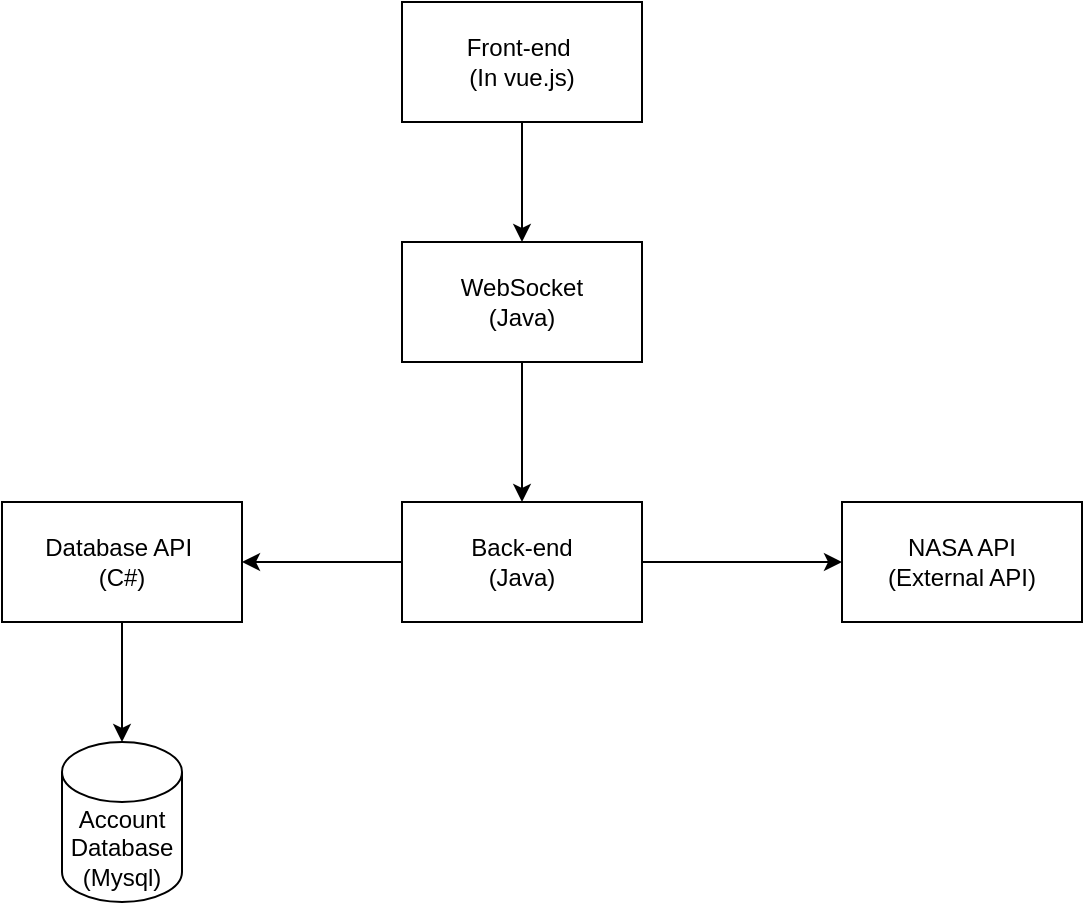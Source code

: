 <mxfile version="15.4.0" type="device"><diagram name="Pagina-1" id="9CgK7xZC-FxVYcCrWX-H"><mxGraphModel dx="1086" dy="806" grid="1" gridSize="10" guides="1" tooltips="1" connect="1" arrows="1" fold="1" page="1" pageScale="1" pageWidth="827" pageHeight="1169" math="0" shadow="0"><root><mxCell id="0"/><mxCell id="1" parent="0"/><mxCell id="YZ_fa3Fht2CsqT5VVIwF-4" style="edgeStyle=orthogonalEdgeStyle;rounded=0;orthogonalLoop=1;jettySize=auto;html=1;exitX=0.5;exitY=1;exitDx=0;exitDy=0;entryX=0.5;entryY=0;entryDx=0;entryDy=0;" parent="1" source="YZ_fa3Fht2CsqT5VVIwF-1" target="YZ_fa3Fht2CsqT5VVIwF-2" edge="1"><mxGeometry relative="1" as="geometry"/></mxCell><mxCell id="YZ_fa3Fht2CsqT5VVIwF-1" value="Front-end&amp;nbsp;&lt;br&gt;(In vue.js)" style="rounded=0;whiteSpace=wrap;html=1;" parent="1" vertex="1"><mxGeometry x="330" y="220" width="120" height="60" as="geometry"/></mxCell><mxCell id="YZ_fa3Fht2CsqT5VVIwF-6" style="edgeStyle=orthogonalEdgeStyle;rounded=0;orthogonalLoop=1;jettySize=auto;html=1;entryX=0.5;entryY=0;entryDx=0;entryDy=0;" parent="1" source="YZ_fa3Fht2CsqT5VVIwF-2" target="YZ_fa3Fht2CsqT5VVIwF-5" edge="1"><mxGeometry relative="1" as="geometry"/></mxCell><mxCell id="YZ_fa3Fht2CsqT5VVIwF-2" value="WebSocket&lt;br&gt;(Java)" style="rounded=0;whiteSpace=wrap;html=1;" parent="1" vertex="1"><mxGeometry x="330" y="340" width="120" height="60" as="geometry"/></mxCell><mxCell id="YZ_fa3Fht2CsqT5VVIwF-10" style="edgeStyle=orthogonalEdgeStyle;rounded=0;orthogonalLoop=1;jettySize=auto;html=1;" parent="1" source="YZ_fa3Fht2CsqT5VVIwF-5" target="YZ_fa3Fht2CsqT5VVIwF-9" edge="1"><mxGeometry relative="1" as="geometry"/></mxCell><mxCell id="YZ_fa3Fht2CsqT5VVIwF-11" style="edgeStyle=orthogonalEdgeStyle;rounded=0;orthogonalLoop=1;jettySize=auto;html=1;" parent="1" source="YZ_fa3Fht2CsqT5VVIwF-5" target="YZ_fa3Fht2CsqT5VVIwF-7" edge="1"><mxGeometry relative="1" as="geometry"/></mxCell><mxCell id="YZ_fa3Fht2CsqT5VVIwF-5" value="Back-end&lt;br&gt;(Java)" style="rounded=0;whiteSpace=wrap;html=1;" parent="1" vertex="1"><mxGeometry x="330" y="470" width="120" height="60" as="geometry"/></mxCell><mxCell id="YZ_fa3Fht2CsqT5VVIwF-12" style="edgeStyle=orthogonalEdgeStyle;rounded=0;orthogonalLoop=1;jettySize=auto;html=1;" parent="1" source="YZ_fa3Fht2CsqT5VVIwF-7" target="YZ_fa3Fht2CsqT5VVIwF-8" edge="1"><mxGeometry relative="1" as="geometry"/></mxCell><mxCell id="YZ_fa3Fht2CsqT5VVIwF-7" value="Database API&amp;nbsp;&lt;br&gt;(C#)" style="rounded=0;whiteSpace=wrap;html=1;" parent="1" vertex="1"><mxGeometry x="130" y="470" width="120" height="60" as="geometry"/></mxCell><mxCell id="YZ_fa3Fht2CsqT5VVIwF-8" value="Account Database (Mysql)" style="shape=cylinder3;whiteSpace=wrap;html=1;boundedLbl=1;backgroundOutline=1;size=15;" parent="1" vertex="1"><mxGeometry x="160" y="590" width="60" height="80" as="geometry"/></mxCell><mxCell id="YZ_fa3Fht2CsqT5VVIwF-9" value="NASA API&lt;br&gt;(External API)" style="rounded=0;whiteSpace=wrap;html=1;" parent="1" vertex="1"><mxGeometry x="550" y="470" width="120" height="60" as="geometry"/></mxCell></root></mxGraphModel></diagram></mxfile>